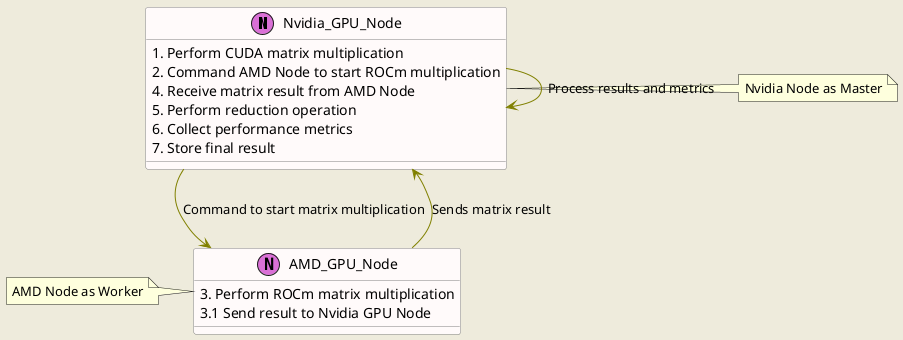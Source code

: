 @startuml heteroHLD
!define Node(x) class x << (N,orchid) >>

skinparam backgroundColor #EEEBDC
skinparam class {
    BackgroundColor Snow
    ArrowColor Olive
    BorderColor Gray
}

Node(Nvidia_GPU_Node)
Node(AMD_GPU_Node)

' Define tasks and interactions
Nvidia_GPU_Node : 1. Perform CUDA matrix multiplication
Nvidia_GPU_Node : 2. Command AMD Node to start ROCm multiplication
Nvidia_GPU_Node : 4. Receive matrix result from AMD Node
Nvidia_GPU_Node : 5. Perform reduction operation
Nvidia_GPU_Node : 6. Collect performance metrics
Nvidia_GPU_Node : 7. Store final result

AMD_GPU_Node : 3. Perform ROCm matrix multiplication
AMD_GPU_Node : 3.1 Send result to Nvidia GPU Node

' Connections
Nvidia_GPU_Node --> AMD_GPU_Node : Command to start matrix multiplication
AMD_GPU_Node --> Nvidia_GPU_Node : Sends matrix result
Nvidia_GPU_Node --> Nvidia_GPU_Node : Process results and metrics

' Styling for clarity
note right of Nvidia_GPU_Node: Nvidia Node as Master
note left of AMD_GPU_Node: AMD Node as Worker

@enduml
